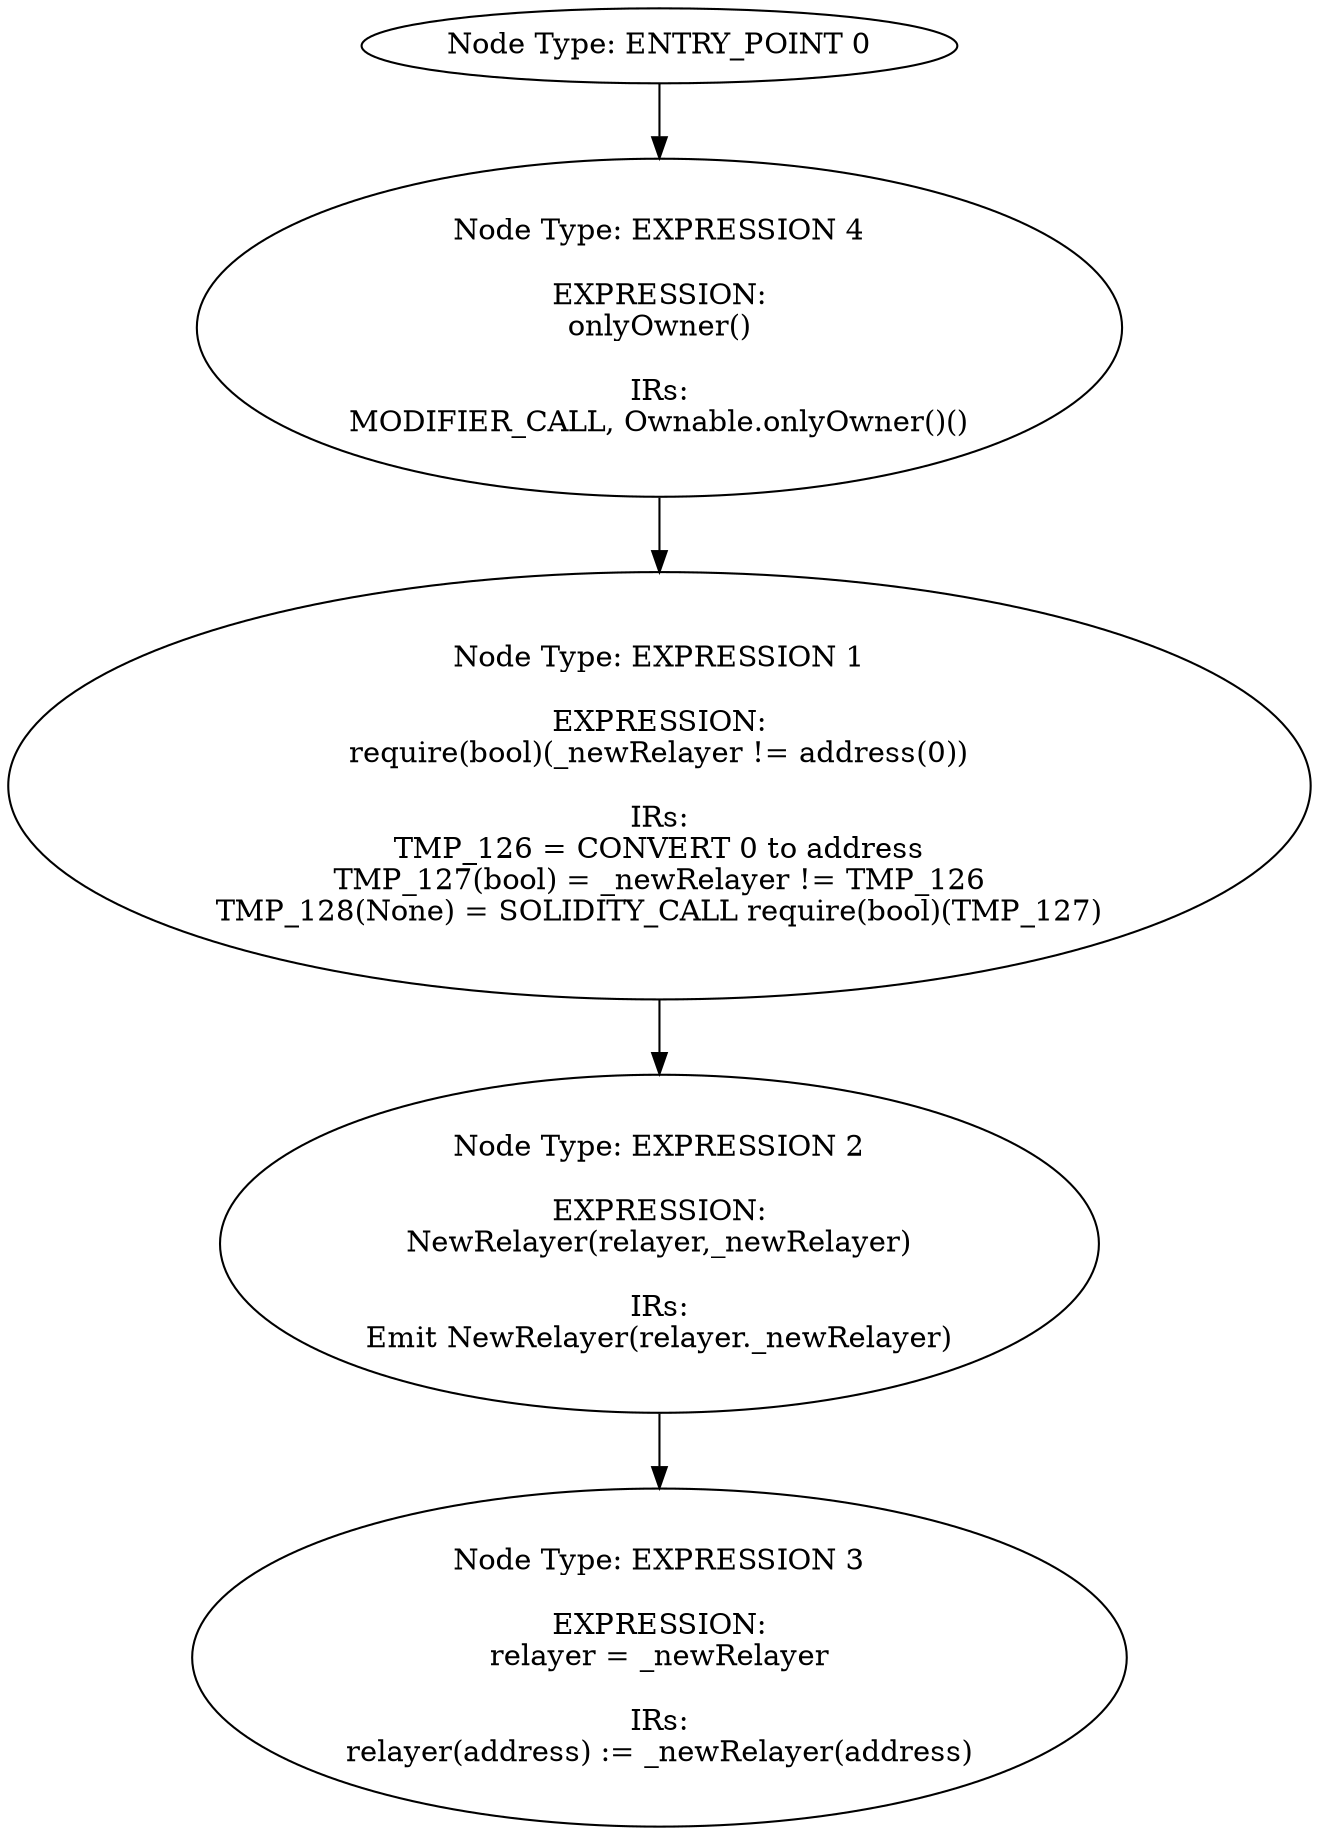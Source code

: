 digraph{
0[label="Node Type: ENTRY_POINT 0
"];
0->4;
1[label="Node Type: EXPRESSION 1

EXPRESSION:
require(bool)(_newRelayer != address(0))

IRs:
TMP_126 = CONVERT 0 to address
TMP_127(bool) = _newRelayer != TMP_126
TMP_128(None) = SOLIDITY_CALL require(bool)(TMP_127)"];
1->2;
2[label="Node Type: EXPRESSION 2

EXPRESSION:
NewRelayer(relayer,_newRelayer)

IRs:
Emit NewRelayer(relayer._newRelayer)"];
2->3;
3[label="Node Type: EXPRESSION 3

EXPRESSION:
relayer = _newRelayer

IRs:
relayer(address) := _newRelayer(address)"];
4[label="Node Type: EXPRESSION 4

EXPRESSION:
onlyOwner()

IRs:
MODIFIER_CALL, Ownable.onlyOwner()()"];
4->1;
}
